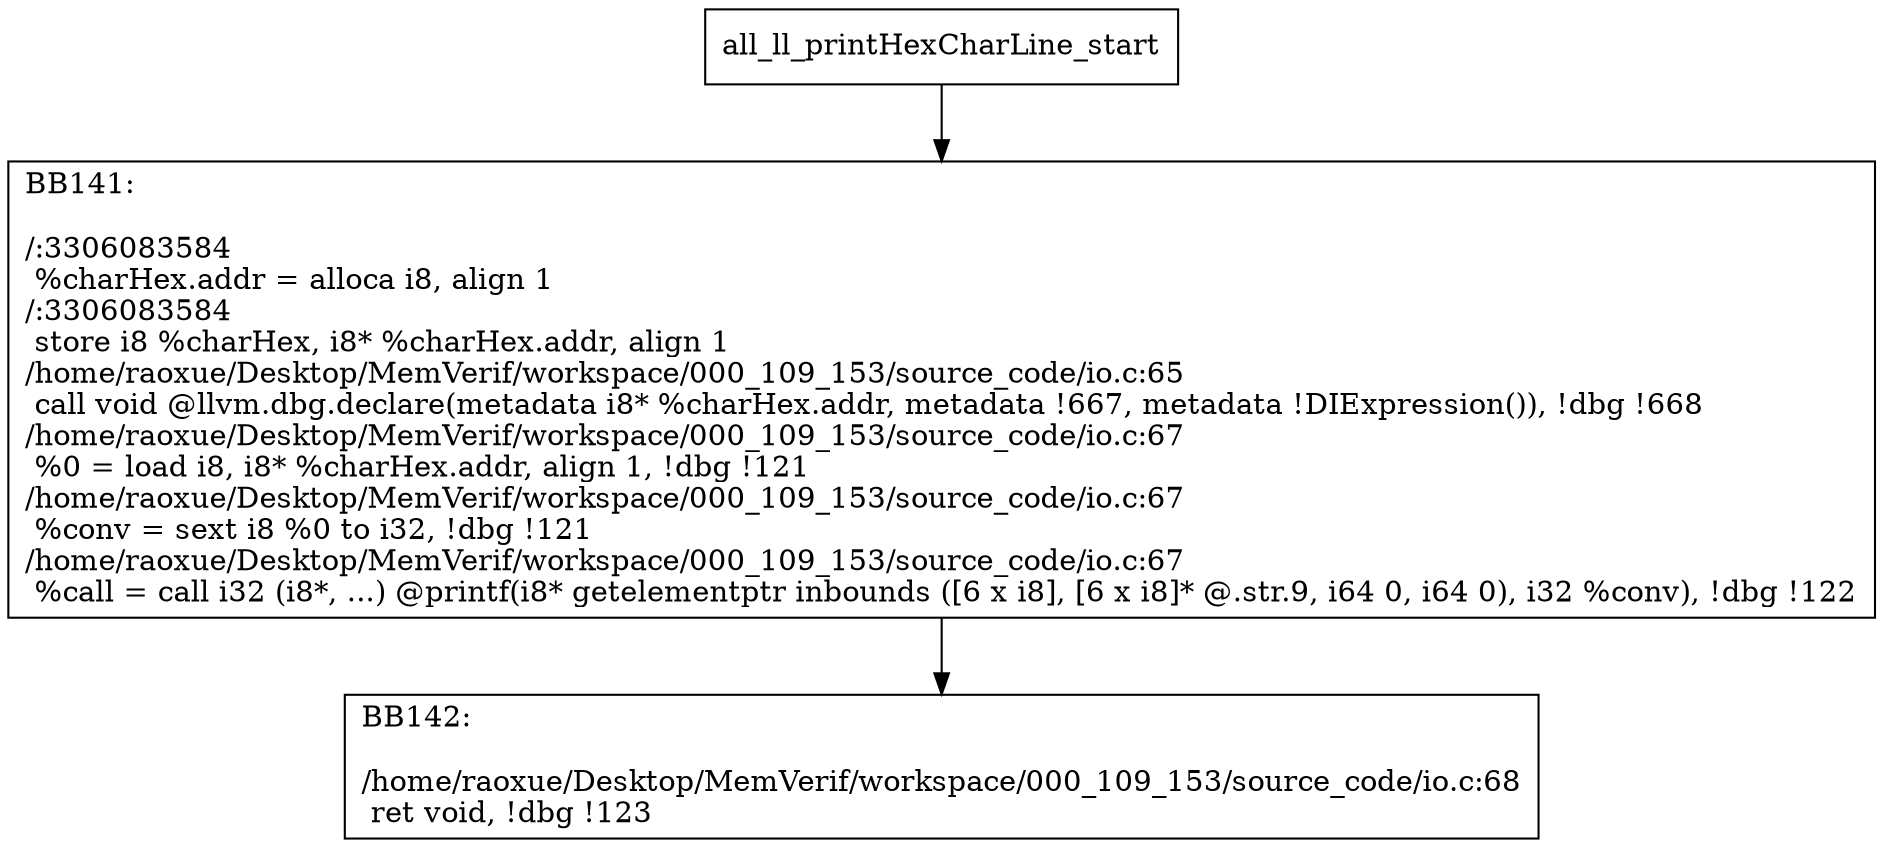 digraph "CFG for'all_ll_printHexCharLine' function" {
	BBall_ll_printHexCharLine_start[shape=record,label="{all_ll_printHexCharLine_start}"];
	BBall_ll_printHexCharLine_start-> all_ll_printHexCharLineBB141;
	all_ll_printHexCharLineBB141 [shape=record, label="{BB141:\l\l/:3306083584\l
  %charHex.addr = alloca i8, align 1\l
/:3306083584\l
  store i8 %charHex, i8* %charHex.addr, align 1\l
/home/raoxue/Desktop/MemVerif/workspace/000_109_153/source_code/io.c:65\l
  call void @llvm.dbg.declare(metadata i8* %charHex.addr, metadata !667, metadata !DIExpression()), !dbg !668\l
/home/raoxue/Desktop/MemVerif/workspace/000_109_153/source_code/io.c:67\l
  %0 = load i8, i8* %charHex.addr, align 1, !dbg !121\l
/home/raoxue/Desktop/MemVerif/workspace/000_109_153/source_code/io.c:67\l
  %conv = sext i8 %0 to i32, !dbg !121\l
/home/raoxue/Desktop/MemVerif/workspace/000_109_153/source_code/io.c:67\l
  %call = call i32 (i8*, ...) @printf(i8* getelementptr inbounds ([6 x i8], [6 x i8]* @.str.9, i64 0, i64 0), i32 %conv), !dbg !122\l
}"];
	all_ll_printHexCharLineBB141-> all_ll_printHexCharLineBB142;
	all_ll_printHexCharLineBB142 [shape=record, label="{BB142:\l\l/home/raoxue/Desktop/MemVerif/workspace/000_109_153/source_code/io.c:68\l
  ret void, !dbg !123\l
}"];
}
